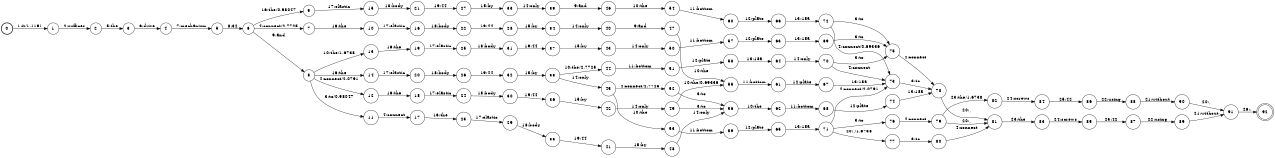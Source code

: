 digraph FST {
rankdir = LR;
size = "8.5,11";
label = "";
center = 1;
orientation = Portrait;
ranksep = "0.4";
nodesep = "0.25";
0 [label = "0", shape = circle, style = bold, fontsize = 14]
	0 -> 1 [label = "1:it/1.1191", fontsize = 14];
1 [label = "1", shape = circle, style = solid, fontsize = 14]
	1 -> 2 [label = "2:suffices", fontsize = 14];
2 [label = "2", shape = circle, style = solid, fontsize = 14]
	2 -> 3 [label = "5:the", fontsize = 14];
3 [label = "3", shape = circle, style = solid, fontsize = 14]
	3 -> 4 [label = "6:drive", fontsize = 14];
4 [label = "4", shape = circle, style = solid, fontsize = 14]
	4 -> 5 [label = "7:mechanism", fontsize = 14];
5 [label = "5", shape = circle, style = solid, fontsize = 14]
	5 -> 6 [label = "8:32", fontsize = 14];
6 [label = "6", shape = circle, style = solid, fontsize = 14]
	6 -> 7 [label = "4:connect/2.7725", fontsize = 14];
	6 -> 9 [label = "16:the/0.98047", fontsize = 14];
	6 -> 8 [label = "9:and", fontsize = 14];
7 [label = "7", shape = circle, style = solid, fontsize = 14]
	7 -> 10 [label = "16:the", fontsize = 14];
8 [label = "8", shape = circle, style = solid, fontsize = 14]
	8 -> 11 [label = "3:to/0.98047", fontsize = 14];
	8 -> 12 [label = "4:connect/2.0791", fontsize = 14];
	8 -> 13 [label = "10:the/1.6738", fontsize = 14];
	8 -> 14 [label = "16:the", fontsize = 14];
9 [label = "9", shape = circle, style = solid, fontsize = 14]
	9 -> 15 [label = "17:elastic", fontsize = 14];
10 [label = "10", shape = circle, style = solid, fontsize = 14]
	10 -> 16 [label = "17:elastic", fontsize = 14];
11 [label = "11", shape = circle, style = solid, fontsize = 14]
	11 -> 17 [label = "4:connect", fontsize = 14];
12 [label = "12", shape = circle, style = solid, fontsize = 14]
	12 -> 18 [label = "16:the", fontsize = 14];
13 [label = "13", shape = circle, style = solid, fontsize = 14]
	13 -> 19 [label = "16:the", fontsize = 14];
14 [label = "14", shape = circle, style = solid, fontsize = 14]
	14 -> 20 [label = "17:elastic", fontsize = 14];
15 [label = "15", shape = circle, style = solid, fontsize = 14]
	15 -> 21 [label = "18:body", fontsize = 14];
16 [label = "16", shape = circle, style = solid, fontsize = 14]
	16 -> 22 [label = "18:body", fontsize = 14];
17 [label = "17", shape = circle, style = solid, fontsize = 14]
	17 -> 23 [label = "16:the", fontsize = 14];
18 [label = "18", shape = circle, style = solid, fontsize = 14]
	18 -> 24 [label = "17:elastic", fontsize = 14];
19 [label = "19", shape = circle, style = solid, fontsize = 14]
	19 -> 25 [label = "17:elastic", fontsize = 14];
20 [label = "20", shape = circle, style = solid, fontsize = 14]
	20 -> 26 [label = "18:body", fontsize = 14];
21 [label = "21", shape = circle, style = solid, fontsize = 14]
	21 -> 27 [label = "19:44", fontsize = 14];
22 [label = "22", shape = circle, style = solid, fontsize = 14]
	22 -> 28 [label = "19:44", fontsize = 14];
23 [label = "23", shape = circle, style = solid, fontsize = 14]
	23 -> 29 [label = "17:elastic", fontsize = 14];
24 [label = "24", shape = circle, style = solid, fontsize = 14]
	24 -> 30 [label = "18:body", fontsize = 14];
25 [label = "25", shape = circle, style = solid, fontsize = 14]
	25 -> 31 [label = "18:body", fontsize = 14];
26 [label = "26", shape = circle, style = solid, fontsize = 14]
	26 -> 32 [label = "19:44", fontsize = 14];
27 [label = "27", shape = circle, style = solid, fontsize = 14]
	27 -> 33 [label = "15:by", fontsize = 14];
28 [label = "28", shape = circle, style = solid, fontsize = 14]
	28 -> 34 [label = "15:by", fontsize = 14];
29 [label = "29", shape = circle, style = solid, fontsize = 14]
	29 -> 35 [label = "18:body", fontsize = 14];
30 [label = "30", shape = circle, style = solid, fontsize = 14]
	30 -> 36 [label = "19:44", fontsize = 14];
31 [label = "31", shape = circle, style = solid, fontsize = 14]
	31 -> 37 [label = "19:44", fontsize = 14];
32 [label = "32", shape = circle, style = solid, fontsize = 14]
	32 -> 38 [label = "15:by", fontsize = 14];
33 [label = "33", shape = circle, style = solid, fontsize = 14]
	33 -> 39 [label = "14:only", fontsize = 14];
34 [label = "34", shape = circle, style = solid, fontsize = 14]
	34 -> 40 [label = "14:only", fontsize = 14];
35 [label = "35", shape = circle, style = solid, fontsize = 14]
	35 -> 41 [label = "19:44", fontsize = 14];
36 [label = "36", shape = circle, style = solid, fontsize = 14]
	36 -> 42 [label = "15:by", fontsize = 14];
37 [label = "37", shape = circle, style = solid, fontsize = 14]
	37 -> 43 [label = "15:by", fontsize = 14];
38 [label = "38", shape = circle, style = solid, fontsize = 14]
	38 -> 44 [label = "10:the/2.7725", fontsize = 14];
	38 -> 45 [label = "14:only", fontsize = 14];
39 [label = "39", shape = circle, style = solid, fontsize = 14]
	39 -> 46 [label = "9:and", fontsize = 14];
40 [label = "40", shape = circle, style = solid, fontsize = 14]
	40 -> 47 [label = "9:and", fontsize = 14];
41 [label = "41", shape = circle, style = solid, fontsize = 14]
	41 -> 48 [label = "15:by", fontsize = 14];
42 [label = "42", shape = circle, style = solid, fontsize = 14]
	42 -> 49 [label = "14:only", fontsize = 14];
43 [label = "43", shape = circle, style = solid, fontsize = 14]
	43 -> 50 [label = "14:only", fontsize = 14];
44 [label = "44", shape = circle, style = solid, fontsize = 14]
	44 -> 51 [label = "11:bottom", fontsize = 14];
45 [label = "45", shape = circle, style = solid, fontsize = 14]
	45 -> 52 [label = "4:connect/2.7725", fontsize = 14];
	45 -> 53 [label = "10:the", fontsize = 14];
46 [label = "46", shape = circle, style = solid, fontsize = 14]
	46 -> 54 [label = "10:the", fontsize = 14];
47 [label = "47", shape = circle, style = solid, fontsize = 14]
	47 -> 55 [label = "10:the", fontsize = 14];
48 [label = "48", shape = circle, style = solid, fontsize = 14]
	48 -> 56 [label = "14:only", fontsize = 14];
49 [label = "49", shape = circle, style = solid, fontsize = 14]
	49 -> 56 [label = "3:to", fontsize = 14];
	49 -> 55 [label = "10:the/0.69336", fontsize = 14];
50 [label = "50", shape = circle, style = solid, fontsize = 14]
	50 -> 57 [label = "11:bottom", fontsize = 14];
51 [label = "51", shape = circle, style = solid, fontsize = 14]
	51 -> 58 [label = "12:plate", fontsize = 14];
52 [label = "52", shape = circle, style = solid, fontsize = 14]
	52 -> 56 [label = "3:to", fontsize = 14];
53 [label = "53", shape = circle, style = solid, fontsize = 14]
	53 -> 59 [label = "11:bottom", fontsize = 14];
54 [label = "54", shape = circle, style = solid, fontsize = 14]
	54 -> 60 [label = "11:bottom", fontsize = 14];
55 [label = "55", shape = circle, style = solid, fontsize = 14]
	55 -> 61 [label = "11:bottom", fontsize = 14];
56 [label = "56", shape = circle, style = solid, fontsize = 14]
	56 -> 62 [label = "10:the", fontsize = 14];
57 [label = "57", shape = circle, style = solid, fontsize = 14]
	57 -> 63 [label = "12:plate", fontsize = 14];
58 [label = "58", shape = circle, style = solid, fontsize = 14]
	58 -> 64 [label = "13:18a", fontsize = 14];
59 [label = "59", shape = circle, style = solid, fontsize = 14]
	59 -> 65 [label = "12:plate", fontsize = 14];
60 [label = "60", shape = circle, style = solid, fontsize = 14]
	60 -> 66 [label = "12:plate", fontsize = 14];
61 [label = "61", shape = circle, style = solid, fontsize = 14]
	61 -> 67 [label = "12:plate", fontsize = 14];
62 [label = "62", shape = circle, style = solid, fontsize = 14]
	62 -> 68 [label = "11:bottom", fontsize = 14];
63 [label = "63", shape = circle, style = solid, fontsize = 14]
	63 -> 69 [label = "13:18a", fontsize = 14];
64 [label = "64", shape = circle, style = solid, fontsize = 14]
	64 -> 70 [label = "14:only", fontsize = 14];
65 [label = "65", shape = circle, style = solid, fontsize = 14]
	65 -> 71 [label = "13:18a", fontsize = 14];
66 [label = "66", shape = circle, style = solid, fontsize = 14]
	66 -> 72 [label = "13:18a", fontsize = 14];
67 [label = "67", shape = circle, style = solid, fontsize = 14]
	67 -> 73 [label = "13:18a", fontsize = 14];
68 [label = "68", shape = circle, style = solid, fontsize = 14]
	68 -> 74 [label = "12:plate", fontsize = 14];
69 [label = "69", shape = circle, style = solid, fontsize = 14]
	69 -> 75 [label = "3:to", fontsize = 14];
70 [label = "70", shape = circle, style = solid, fontsize = 14]
	70 -> 75 [label = "3:to", fontsize = 14];
	70 -> 73 [label = "4:connect", fontsize = 14];
71 [label = "71", shape = circle, style = solid, fontsize = 14]
	71 -> 76 [label = "3:to", fontsize = 14];
	71 -> 73 [label = "4:connect/2.0791", fontsize = 14];
	71 -> 77 [label = "20:,/1.6738", fontsize = 14];
72 [label = "72", shape = circle, style = solid, fontsize = 14]
	72 -> 75 [label = "3:to", fontsize = 14];
	72 -> 73 [label = "4:connect/0.69336", fontsize = 14];
73 [label = "73", shape = circle, style = solid, fontsize = 14]
	73 -> 78 [label = "3:to", fontsize = 14];
74 [label = "74", shape = circle, style = solid, fontsize = 14]
	74 -> 78 [label = "13:18a", fontsize = 14];
75 [label = "75", shape = circle, style = solid, fontsize = 14]
	75 -> 78 [label = "4:connect", fontsize = 14];
76 [label = "76", shape = circle, style = solid, fontsize = 14]
	76 -> 79 [label = "4:connect", fontsize = 14];
77 [label = "77", shape = circle, style = solid, fontsize = 14]
	77 -> 80 [label = "3:to", fontsize = 14];
78 [label = "78", shape = circle, style = solid, fontsize = 14]
	78 -> 81 [label = "20:,", fontsize = 14];
79 [label = "79", shape = circle, style = solid, fontsize = 14]
	79 -> 82 [label = "23:the/1.6738", fontsize = 14];
	79 -> 81 [label = "20:,", fontsize = 14];
80 [label = "80", shape = circle, style = solid, fontsize = 14]
	80 -> 81 [label = "4:connect", fontsize = 14];
81 [label = "81", shape = circle, style = solid, fontsize = 14]
	81 -> 83 [label = "23:the", fontsize = 14];
82 [label = "82", shape = circle, style = solid, fontsize = 14]
	82 -> 84 [label = "24:screws", fontsize = 14];
83 [label = "83", shape = circle, style = solid, fontsize = 14]
	83 -> 85 [label = "24:screws", fontsize = 14];
84 [label = "84", shape = circle, style = solid, fontsize = 14]
	84 -> 86 [label = "25:42", fontsize = 14];
85 [label = "85", shape = circle, style = solid, fontsize = 14]
	85 -> 87 [label = "25:42", fontsize = 14];
86 [label = "86", shape = circle, style = solid, fontsize = 14]
	86 -> 88 [label = "22:using", fontsize = 14];
87 [label = "87", shape = circle, style = solid, fontsize = 14]
	87 -> 89 [label = "22:using", fontsize = 14];
88 [label = "88", shape = circle, style = solid, fontsize = 14]
	88 -> 90 [label = "21:without", fontsize = 14];
89 [label = "89", shape = circle, style = solid, fontsize = 14]
	89 -> 91 [label = "21:without", fontsize = 14];
90 [label = "90", shape = circle, style = solid, fontsize = 14]
	90 -> 91 [label = "20:,", fontsize = 14];
91 [label = "91", shape = circle, style = solid, fontsize = 14]
	91 -> 92 [label = "26:.", fontsize = 14];
92 [label = "92", shape = doublecircle, style = solid, fontsize = 14]
}
